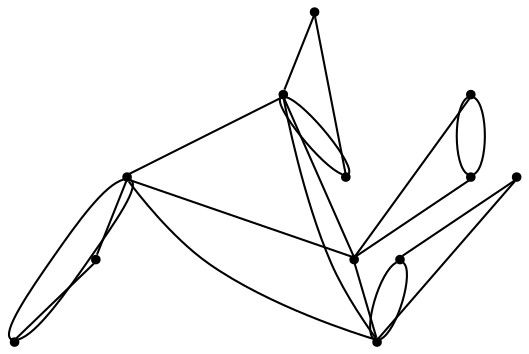 graph {
  node [shape=point,comment="{\"directed\":false,\"doi\":\"10.1007/978-3-540-70904-6_3\",\"figure\":\"8 (4)\"}"]

  v0 [pos="1003.442941497093,465.1405334472656"]
  v1 [pos="982.4889807412791,275.11113484700525"]
  v2 [pos="898.6733920784884,441.9654846191406"]
  v3 [pos="1000.450644985465,330.72789510091144"]
  v4 [pos="988.4776435319767,521.6860453287761"]
  v5 [pos="896.6771711482559,359.4655354817708"]
  v6 [pos="806.8771166424418,359.4655354817708"]
  v7 [pos="776.9424509447674,263.0610148111979"]
  v8 [pos="807.8731922238372,443.8194274902344"]
  v9 [pos="783.9270621366279,541.1526997884115"]
  v10 [pos="701.1074536700581,337.219492594401"]
  v11 [pos="705.0978606468022,471.63213094075525"]

  v1 -- v5 [id="-2",pos="982.4889807412791,275.11113484700525 952.5522165697674,255.64537048339844 952.5522165697674,255.64537048339844 952.5522165697674,255.64537048339844 920.6253997093023,261.20363871256507 920.6253997093023,261.20363871256507 920.6253997093023,261.20363871256507 896.6771711482559,359.4655354817708 896.6771711482559,359.4655354817708 896.6771711482559,359.4655354817708"]
  v10 -- v6 [id="-3",pos="701.1074536700581,337.219492594401 806.8771166424418,359.4655354817708 806.8771166424418,359.4655354817708 806.8771166424418,359.4655354817708"]
  v11 -- v8 [id="-4",pos="705.0978606468022,471.63213094075525 723.0595566860464,527.2495269775391 723.0595566860464,527.2495269775391 723.0595566860464,527.2495269775391 807.8731922238372,443.8194274902344 807.8731922238372,443.8194274902344 807.8731922238372,443.8194274902344"]
  v10 -- v7 [id="-5",pos="701.1074536700581,337.219492594401 717.0708938953488,280.67029317220056 717.0708938953488,280.67029317220056 717.0708938953488,280.67029317220056 776.9424509447674,263.0610148111979 776.9424509447674,263.0610148111979 776.9424509447674,263.0610148111979"]
  v10 -- v7 [id="-7",pos="701.1074536700581,337.219492594401 748.005832122093,299.2120107014974 748.005832122093,299.2120107014974 748.005832122093,299.2120107014974 776.9424509447674,263.0610148111979 776.9424509447674,263.0610148111979 776.9424509447674,263.0610148111979"]
  v9 -- v11 [id="-8",pos="783.9270621366279,541.1526997884115 753.9902979651163,545.7869211832683 753.9902979651163,545.7869211832683 753.9902979651163,545.7869211832683 693.1247638081395,545.7869211832683 693.1247638081395,545.7869211832683 693.1247638081395,545.7869211832683 693.1247638081395,507.7828725179037 693.1247638081395,507.7828725179037 693.1247638081395,507.7828725179037 705.0978606468022,471.63213094075525 705.0978606468022,471.63213094075525 705.0978606468022,471.63213094075525"]
  v7 -- v6 [id="-9",pos="776.9424509447674,263.0610148111979 806.8771166424418,359.4655354817708 806.8771166424418,359.4655354817708 806.8771166424418,359.4655354817708"]
  v6 -- v2 [id="-11",pos="806.8771166424418,359.4655354817708 898.6733920784884,441.9654846191406 898.6733920784884,441.9654846191406 898.6733920784884,441.9654846191406"]
  v8 -- v5 [id="-12",pos="807.8731922238372,443.8194274902344 896.6771711482559,359.4655354817708 896.6771711482559,359.4655354817708 896.6771711482559,359.4655354817708"]
  v8 -- v2 [id="-13",pos="807.8731922238372,443.8194274902344 898.6733920784884,441.9654846191406 898.6733920784884,441.9654846191406 898.6733920784884,441.9654846191406"]
  v11 -- v8 [id="-16",pos="705.0978606468022,471.63213094075525 807.8731922238372,443.8194274902344 807.8731922238372,443.8194274902344 807.8731922238372,443.8194274902344"]
  v5 -- v3 [id="-17",pos="896.6771711482559,359.4655354817708 1000.450644985465,330.72789510091144 1000.450644985465,330.72789510091144 1000.450644985465,330.72789510091144"]
  v2 -- v5 [id="-18",pos="898.6733920784884,441.9654846191406 896.6771711482559,359.4655354817708 896.6771711482559,359.4655354817708 896.6771711482559,359.4655354817708"]
  v2 -- v4 [id="-19",pos="898.6733920784884,441.9654846191406 988.4776435319767,521.6860453287761 988.4776435319767,521.6860453287761 988.4776435319767,521.6860453287761"]
  v2 -- v4 [id="-21",pos="898.6733920784884,441.9654846191406 927.6100109011628,538.3744557698568 927.6100109011628,538.3744557698568 927.6100109011628,538.3744557698568 958.5407521802325,540.2286529541016 958.5407521802325,540.2286529541016 958.5407521802325,540.2286529541016 988.4776435319767,521.6860453287761 988.4776435319767,521.6860453287761 988.4776435319767,521.6860453287761"]
  v6 -- v8 [id="-22",pos="806.8771166424418,359.4655354817708 807.8731922238372,443.8194274902344 807.8731922238372,443.8194274902344 807.8731922238372,443.8194274902344"]
  v1 -- v5 [id="-24",pos="982.4889807412791,275.11113484700525 896.6771711482559,359.4655354817708 896.6771711482559,359.4655354817708 896.6771711482559,359.4655354817708"]
  v4 -- v0 [id="-25",pos="988.4776435319767,521.6860453287761 1003.442941497093,465.1405334472656 1003.442941497093,465.1405334472656 1003.442941497093,465.1405334472656"]
  v3 -- v1 [id="-28",pos="1000.450644985465,330.72789510091144 982.4889807412791,275.11113484700525 982.4889807412791,275.11113484700525 982.4889807412791,275.11113484700525"]
  v0 -- v2 [id="-29",pos="1003.442941497093,465.1405334472656 898.6733920784884,441.9654846191406 898.6733920784884,441.9654846191406 898.6733920784884,441.9654846191406"]
  v5 -- v6 [id="-31",pos="896.6771711482559,359.4655354817708 806.8771166424418,359.4655354817708 806.8771166424418,359.4655354817708 806.8771166424418,359.4655354817708"]
  v9 -- v8 [id="-32",pos="783.9270621366279,541.1526997884115 807.8731922238372,443.8194274902344 807.8731922238372,443.8194274902344 807.8731922238372,443.8194274902344"]
}